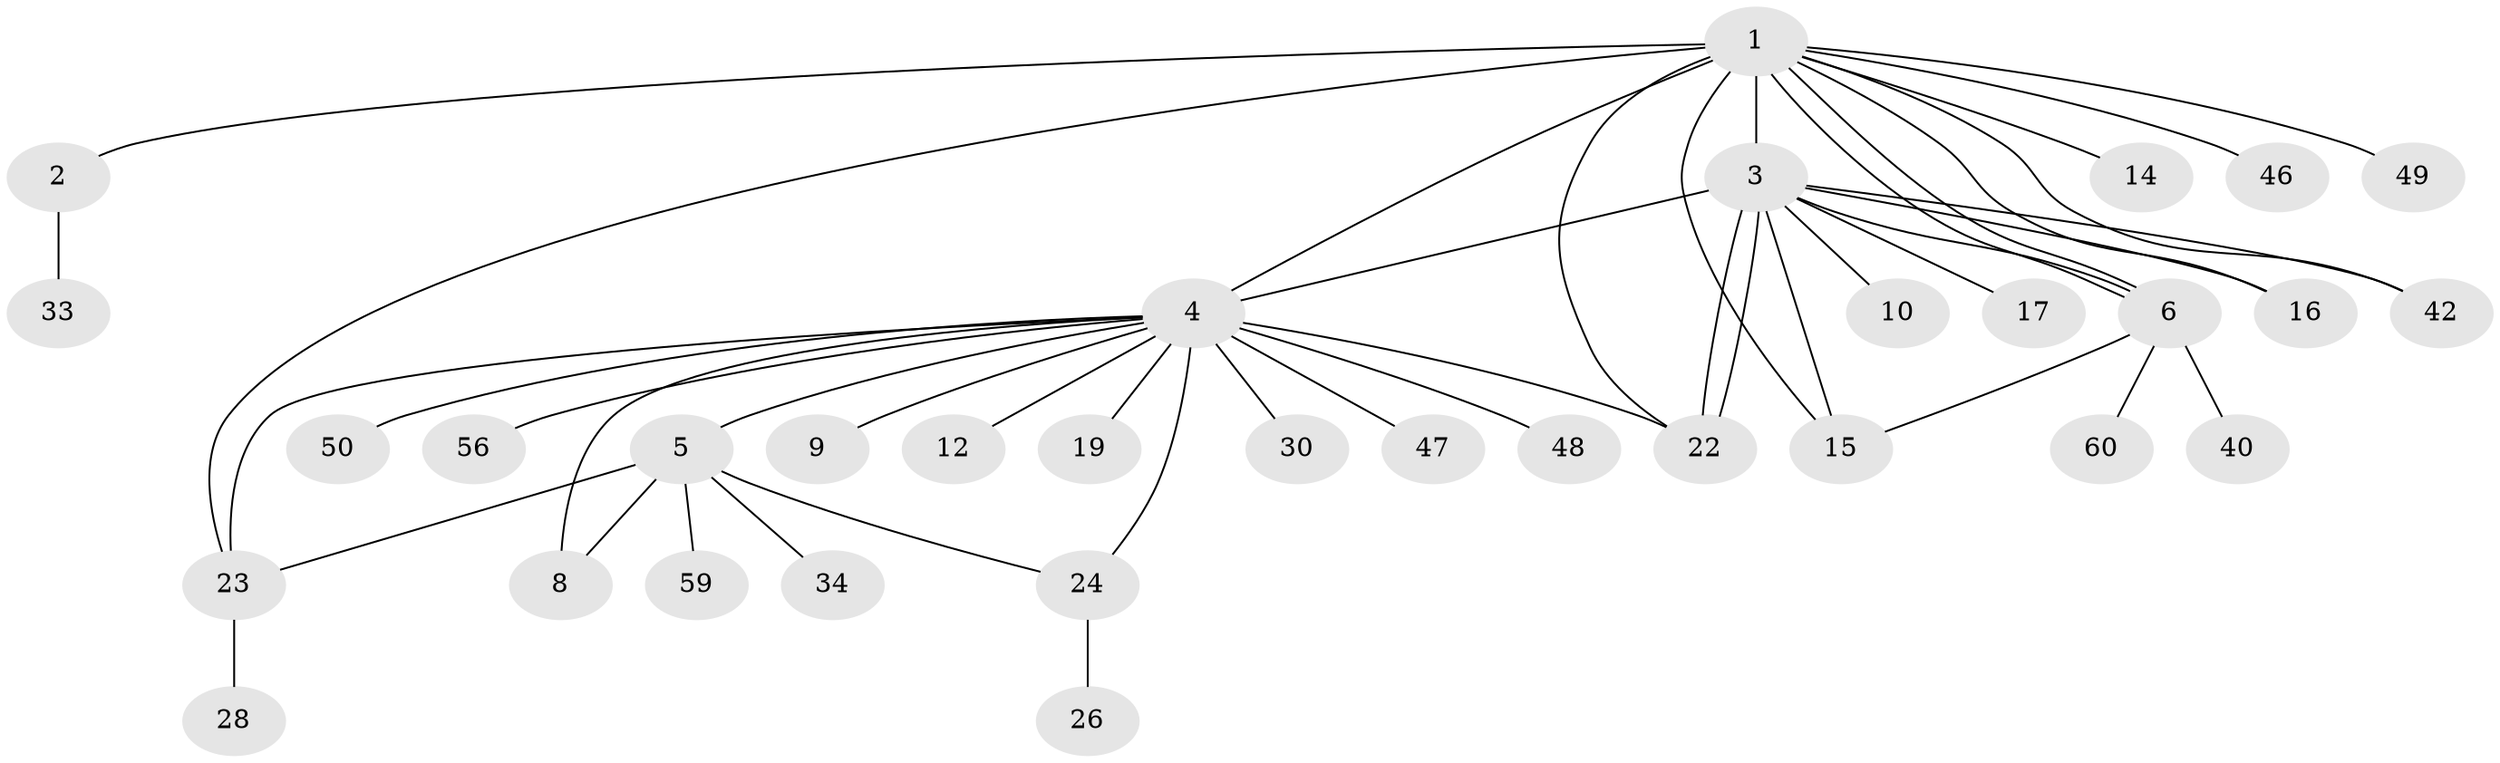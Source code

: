 // original degree distribution, {14: 0.030303030303030304, 2: 0.22727272727272727, 18: 0.015151515151515152, 6: 0.030303030303030304, 7: 0.015151515151515152, 1: 0.5151515151515151, 3: 0.07575757575757576, 5: 0.06060606060606061, 4: 0.030303030303030304}
// Generated by graph-tools (version 1.1) at 2025/14/03/09/25 04:14:36]
// undirected, 33 vertices, 46 edges
graph export_dot {
graph [start="1"]
  node [color=gray90,style=filled];
  1 [super="+29"];
  2;
  3 [super="+11+13+18+41+66"];
  4 [super="+64+7"];
  5;
  6;
  8;
  9;
  10 [super="+25"];
  12;
  14 [super="+63"];
  15 [super="+65+31"];
  16 [super="+45+21"];
  17;
  19;
  22;
  23 [super="+62+54+39"];
  24 [super="+51+27"];
  26;
  28 [super="+52+58"];
  30 [super="+36"];
  33 [super="+57"];
  34;
  40;
  42 [super="+53"];
  46;
  47;
  48 [super="+55"];
  49;
  50;
  56;
  59;
  60;
  1 -- 2;
  1 -- 3;
  1 -- 4 [weight=2];
  1 -- 6;
  1 -- 6;
  1 -- 14;
  1 -- 15 [weight=2];
  1 -- 16;
  1 -- 22;
  1 -- 42;
  1 -- 46;
  1 -- 49;
  1 -- 23;
  2 -- 33;
  3 -- 4 [weight=2];
  3 -- 6;
  3 -- 10;
  3 -- 15 [weight=2];
  3 -- 17;
  3 -- 22 [weight=2];
  3 -- 22;
  3 -- 42;
  3 -- 16 [weight=2];
  4 -- 5;
  4 -- 8;
  4 -- 9;
  4 -- 19;
  4 -- 22;
  4 -- 23;
  4 -- 30;
  4 -- 47;
  4 -- 48;
  4 -- 50;
  4 -- 56;
  4 -- 24;
  4 -- 12;
  5 -- 8;
  5 -- 24;
  5 -- 34;
  5 -- 59;
  5 -- 23;
  6 -- 15;
  6 -- 40;
  6 -- 60;
  23 -- 28;
  24 -- 26;
}
